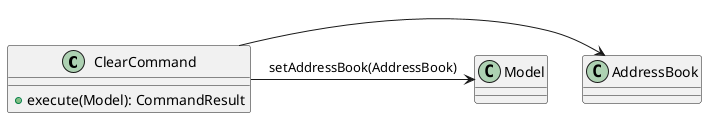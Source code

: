 @startuml
class ClearCommand {
  + execute(Model): CommandResult
}

class AddressBook

ClearCommand -> AddressBook
ClearCommand -> Model : setAddressBook(AddressBook)
@enduml
